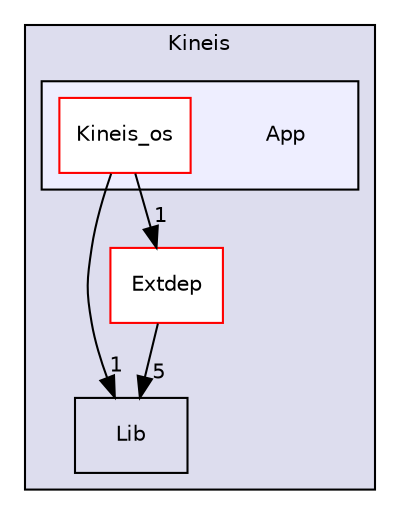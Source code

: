 digraph "Kineis/App" {
  compound=true
  node [ fontsize="10", fontname="Helvetica"];
  edge [ labelfontsize="10", labelfontname="Helvetica"];
  subgraph clusterdir_e477e9e432f6cdbbe234eeb906f13059 {
    graph [ bgcolor="#ddddee", pencolor="black", label="Kineis" fontname="Helvetica", fontsize="10", URL="dir_e477e9e432f6cdbbe234eeb906f13059.html"]
  dir_8bac7462668d86a984d2ee5977e3cf6a [shape=box label="Lib" URL="dir_8bac7462668d86a984d2ee5977e3cf6a.html"];
  dir_e4bcde167f88f305238965282a0ab06e [shape=box label="Extdep" fillcolor="white" style="filled" color="red" URL="dir_e4bcde167f88f305238965282a0ab06e.html"];
  subgraph clusterdir_283ee20ab5eb9693b75f98890f2aae44 {
    graph [ bgcolor="#eeeeff", pencolor="black", label="" URL="dir_283ee20ab5eb9693b75f98890f2aae44.html"];
    dir_283ee20ab5eb9693b75f98890f2aae44 [shape=plaintext label="App"];
  dir_2597320cd5a766e2ddfc672ddb4c534b [shape=box label="Kineis_os" fillcolor="white" style="filled" color="red" URL="dir_2597320cd5a766e2ddfc672ddb4c534b.html"];
  }
  }
  dir_2597320cd5a766e2ddfc672ddb4c534b->dir_8bac7462668d86a984d2ee5977e3cf6a [headlabel="1", labeldistance=1.5 headhref="dir_000002_000011.html"];
  dir_2597320cd5a766e2ddfc672ddb4c534b->dir_e4bcde167f88f305238965282a0ab06e [headlabel="1", labeldistance=1.5 headhref="dir_000002_000005.html"];
  dir_e4bcde167f88f305238965282a0ab06e->dir_8bac7462668d86a984d2ee5977e3cf6a [headlabel="5", labeldistance=1.5 headhref="dir_000005_000011.html"];
}

